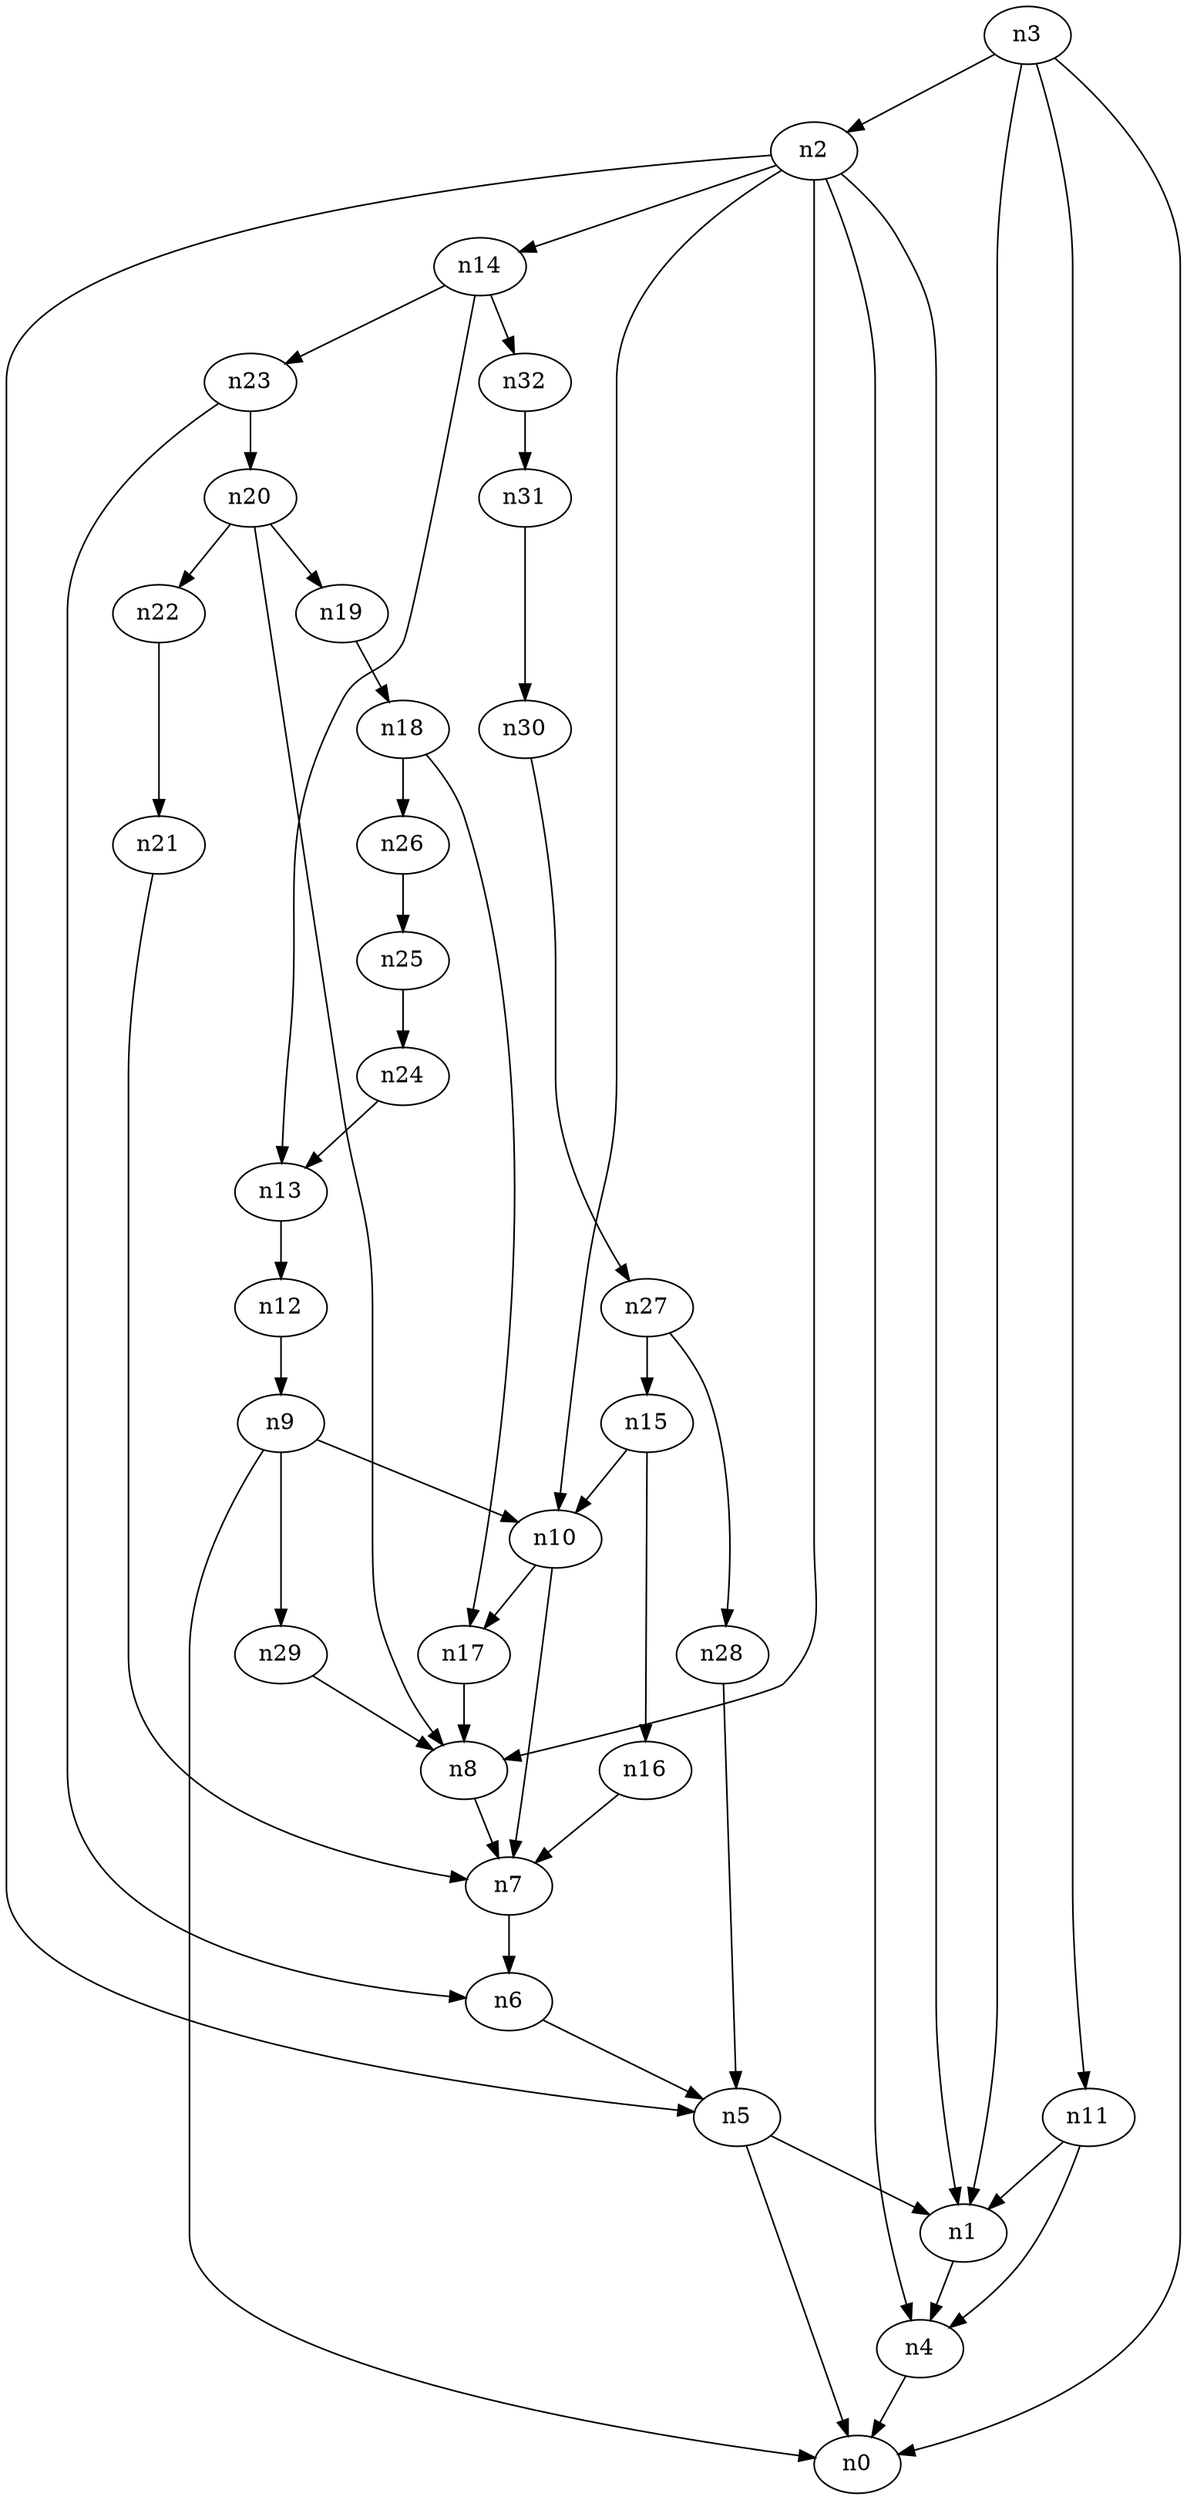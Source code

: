 digraph G {
	n1 -> n4	 [_graphml_id=e4];
	n2 -> n1	 [_graphml_id=e28];
	n2 -> n4	 [_graphml_id=e7];
	n2 -> n5	 [_graphml_id=e8];
	n2 -> n8	 [_graphml_id=e12];
	n2 -> n10	 [_graphml_id=e15];
	n2 -> n14	 [_graphml_id=e22];
	n3 -> n0	 [_graphml_id=e0];
	n3 -> n1	 [_graphml_id=e3];
	n3 -> n2	 [_graphml_id=e6];
	n3 -> n11	 [_graphml_id=e16];
	n4 -> n0	 [_graphml_id=e1];
	n5 -> n0	 [_graphml_id=e2];
	n5 -> n1	 [_graphml_id=e5];
	n6 -> n5	 [_graphml_id=e9];
	n7 -> n6	 [_graphml_id=e10];
	n8 -> n7	 [_graphml_id=e11];
	n9 -> n0	 [_graphml_id=e13];
	n9 -> n10	 [_graphml_id=e14];
	n9 -> n29	 [_graphml_id=e46];
	n10 -> n7	 [_graphml_id=e18];
	n10 -> n17	 [_graphml_id=e27];
	n11 -> n1	 [_graphml_id=e17];
	n11 -> n4	 [_graphml_id=e48];
	n12 -> n9	 [_graphml_id=e19];
	n13 -> n12	 [_graphml_id=e20];
	n14 -> n13	 [_graphml_id=e21];
	n14 -> n23	 [_graphml_id=e36];
	n14 -> n32	 [_graphml_id=e52];
	n15 -> n10	 [_graphml_id=e23];
	n15 -> n16	 [_graphml_id=e24];
	n16 -> n7	 [_graphml_id=e25];
	n17 -> n8	 [_graphml_id=e26];
	n18 -> n17	 [_graphml_id=e29];
	n18 -> n26	 [_graphml_id=e42];
	n19 -> n18	 [_graphml_id=e30];
	n20 -> n8	 [_graphml_id=e32];
	n20 -> n19	 [_graphml_id=e31];
	n20 -> n22	 [_graphml_id=e35];
	n21 -> n7	 [_graphml_id=e33];
	n22 -> n21	 [_graphml_id=e34];
	n23 -> n6	 [_graphml_id=e38];
	n23 -> n20	 [_graphml_id=e37];
	n24 -> n13	 [_graphml_id=e39];
	n25 -> n24	 [_graphml_id=e40];
	n26 -> n25	 [_graphml_id=e41];
	n27 -> n15	 [_graphml_id=e43];
	n27 -> n28	 [_graphml_id=e44];
	n28 -> n5	 [_graphml_id=e45];
	n29 -> n8	 [_graphml_id=e47];
	n30 -> n27	 [_graphml_id=e49];
	n31 -> n30	 [_graphml_id=e50];
	n32 -> n31	 [_graphml_id=e51];
}
